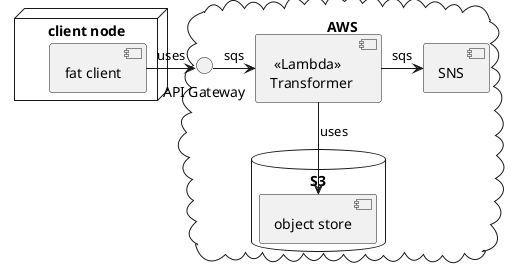 @startuml
!pragma layout smetana
!pragma horizontalLineBetweenDifferentPackageAllowed

node "client node" {
    [fat client]
}

cloud "AWS" {
    () "API Gateway" as in
    [ <<Lambda>>\nTransformer ] as trans
    [SNS]
    database "S3" {
        [object store]
    }
}

[fat client] -r-> in : uses
trans -d-> [object store] : uses
in -r-> trans : sqs
trans -r-> [SNS] : sqs

@enduml
